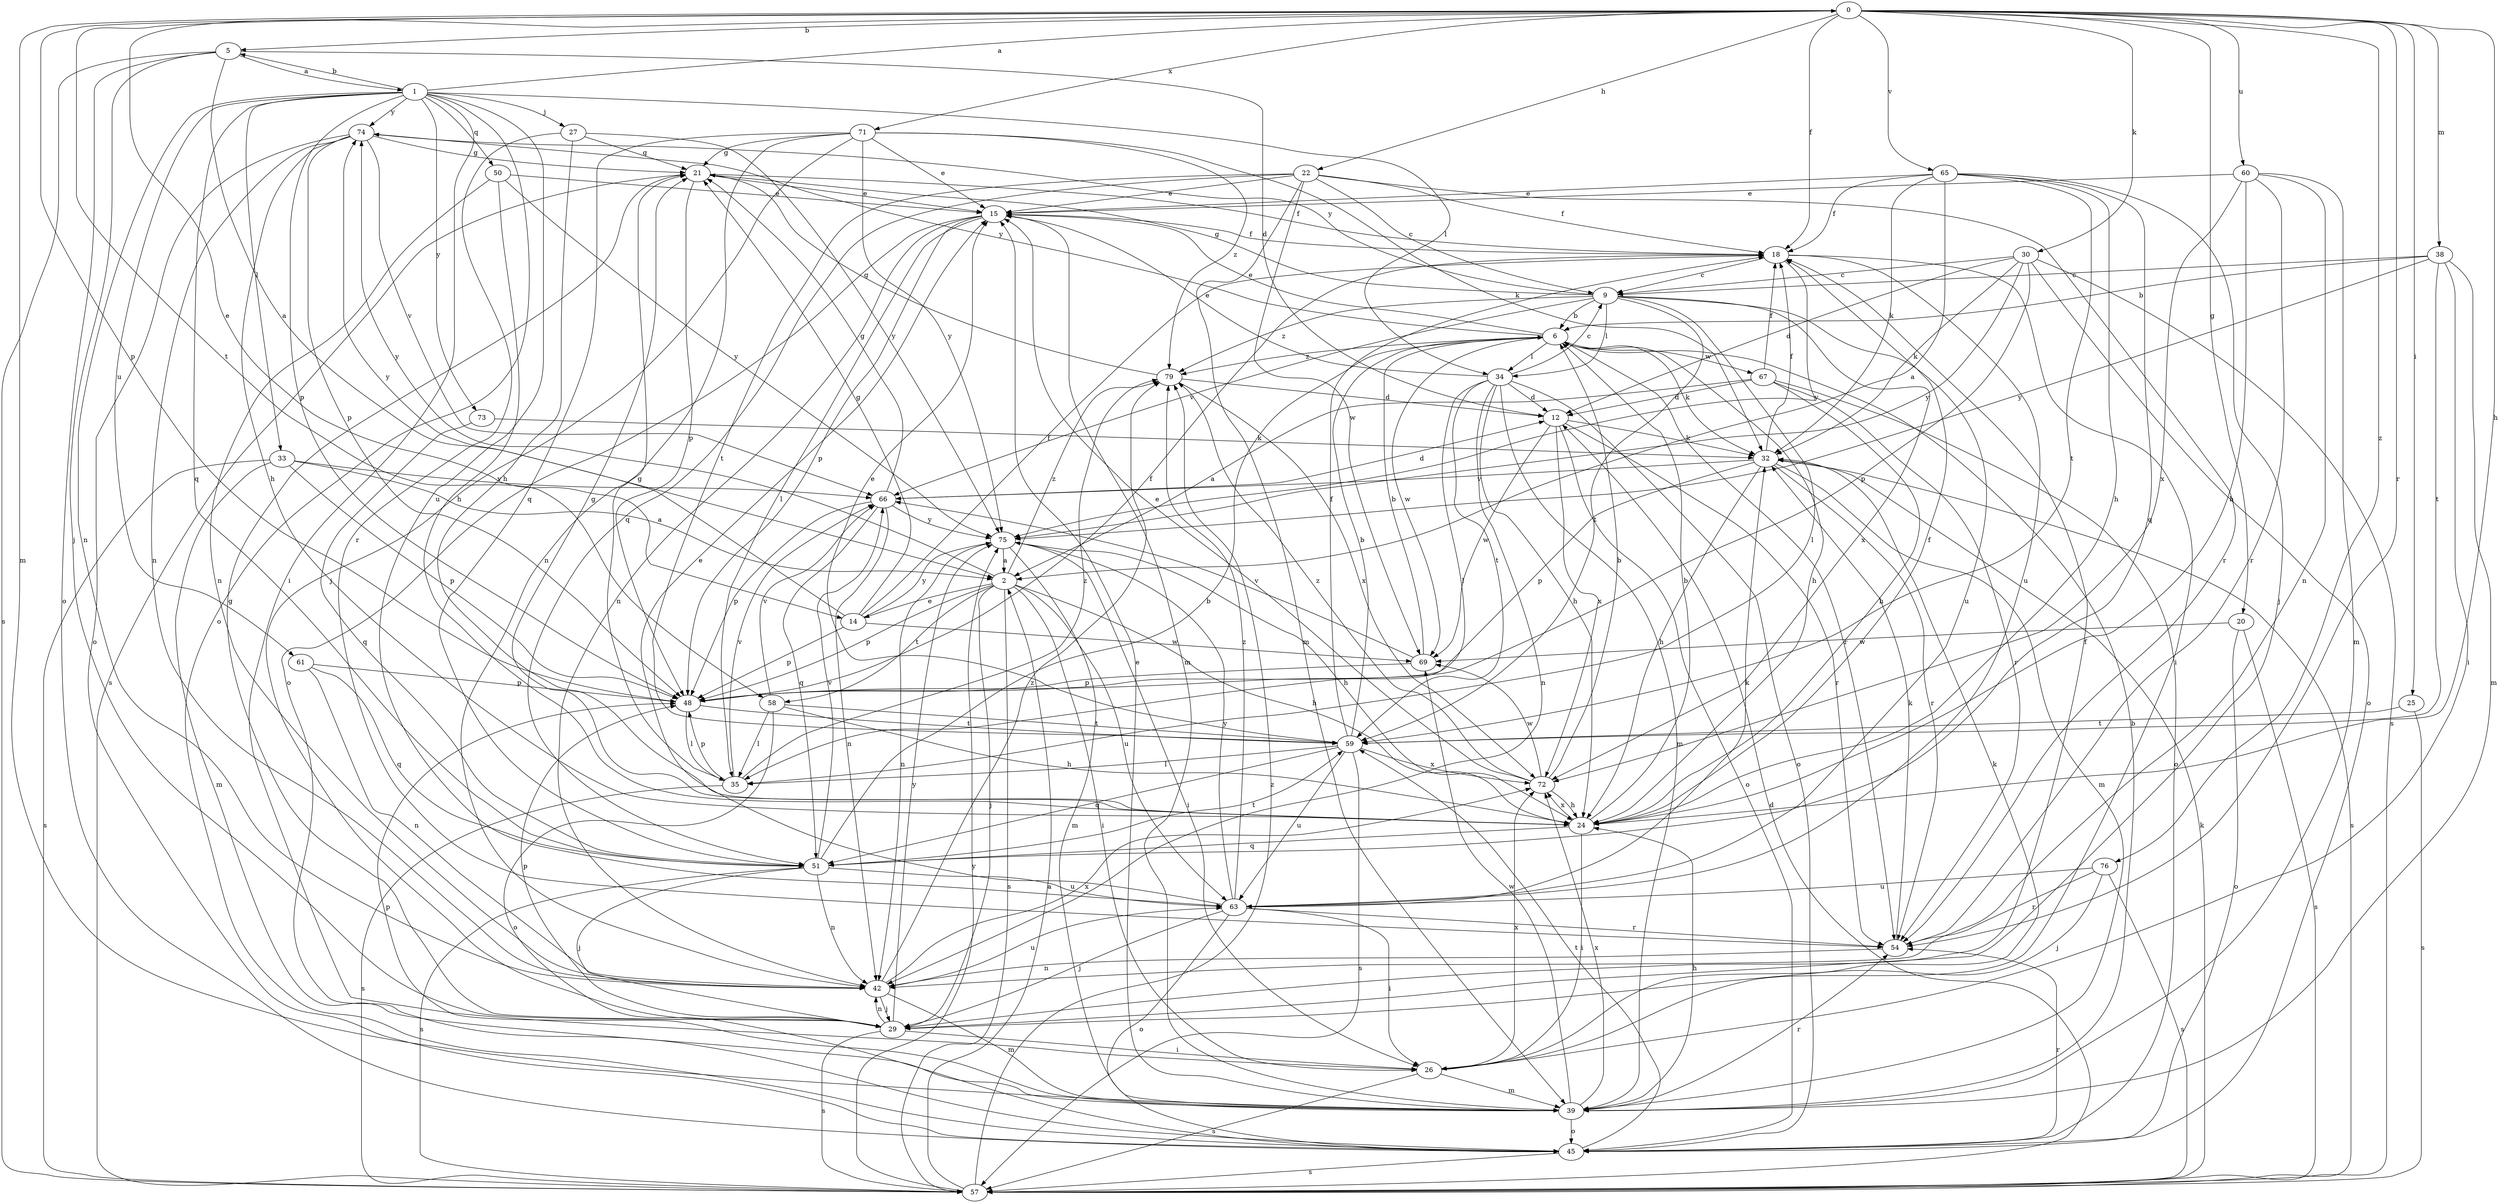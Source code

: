 strict digraph  {
0;
1;
2;
5;
6;
9;
12;
14;
15;
18;
20;
21;
22;
24;
25;
26;
27;
29;
30;
32;
33;
34;
35;
38;
39;
42;
45;
48;
50;
51;
54;
57;
58;
59;
60;
61;
63;
65;
66;
67;
69;
71;
72;
73;
74;
75;
76;
79;
0 -> 5  [label=b];
0 -> 14  [label=e];
0 -> 18  [label=f];
0 -> 20  [label=g];
0 -> 22  [label=h];
0 -> 24  [label=h];
0 -> 25  [label=i];
0 -> 30  [label=k];
0 -> 38  [label=m];
0 -> 39  [label=m];
0 -> 48  [label=p];
0 -> 54  [label=r];
0 -> 58  [label=t];
0 -> 60  [label=u];
0 -> 65  [label=v];
0 -> 71  [label=x];
0 -> 76  [label=z];
1 -> 0  [label=a];
1 -> 5  [label=b];
1 -> 26  [label=i];
1 -> 27  [label=j];
1 -> 33  [label=l];
1 -> 34  [label=l];
1 -> 42  [label=n];
1 -> 45  [label=o];
1 -> 48  [label=p];
1 -> 50  [label=q];
1 -> 51  [label=q];
1 -> 61  [label=u];
1 -> 63  [label=u];
1 -> 73  [label=y];
1 -> 74  [label=y];
2 -> 14  [label=e];
2 -> 24  [label=h];
2 -> 26  [label=i];
2 -> 29  [label=j];
2 -> 48  [label=p];
2 -> 57  [label=s];
2 -> 58  [label=t];
2 -> 63  [label=u];
2 -> 74  [label=y];
2 -> 79  [label=z];
5 -> 1  [label=a];
5 -> 2  [label=a];
5 -> 12  [label=d];
5 -> 29  [label=j];
5 -> 45  [label=o];
5 -> 57  [label=s];
6 -> 15  [label=e];
6 -> 24  [label=h];
6 -> 32  [label=k];
6 -> 34  [label=l];
6 -> 54  [label=r];
6 -> 67  [label=w];
6 -> 69  [label=w];
6 -> 74  [label=y];
6 -> 79  [label=z];
9 -> 6  [label=b];
9 -> 21  [label=g];
9 -> 34  [label=l];
9 -> 35  [label=l];
9 -> 59  [label=t];
9 -> 63  [label=u];
9 -> 66  [label=v];
9 -> 72  [label=x];
9 -> 74  [label=y];
9 -> 79  [label=z];
12 -> 32  [label=k];
12 -> 45  [label=o];
12 -> 54  [label=r];
12 -> 69  [label=w];
12 -> 72  [label=x];
14 -> 18  [label=f];
14 -> 21  [label=g];
14 -> 48  [label=p];
14 -> 69  [label=w];
14 -> 74  [label=y];
14 -> 75  [label=y];
15 -> 18  [label=f];
15 -> 35  [label=l];
15 -> 39  [label=m];
15 -> 42  [label=n];
15 -> 45  [label=o];
15 -> 48  [label=p];
18 -> 9  [label=c];
18 -> 26  [label=i];
18 -> 63  [label=u];
18 -> 75  [label=y];
20 -> 45  [label=o];
20 -> 57  [label=s];
20 -> 69  [label=w];
21 -> 15  [label=e];
21 -> 18  [label=f];
21 -> 48  [label=p];
21 -> 57  [label=s];
22 -> 9  [label=c];
22 -> 15  [label=e];
22 -> 18  [label=f];
22 -> 39  [label=m];
22 -> 51  [label=q];
22 -> 54  [label=r];
22 -> 59  [label=t];
22 -> 69  [label=w];
24 -> 6  [label=b];
24 -> 18  [label=f];
24 -> 21  [label=g];
24 -> 26  [label=i];
24 -> 51  [label=q];
24 -> 72  [label=x];
25 -> 57  [label=s];
25 -> 59  [label=t];
26 -> 32  [label=k];
26 -> 39  [label=m];
26 -> 57  [label=s];
26 -> 72  [label=x];
27 -> 21  [label=g];
27 -> 24  [label=h];
27 -> 54  [label=r];
27 -> 75  [label=y];
29 -> 18  [label=f];
29 -> 21  [label=g];
29 -> 26  [label=i];
29 -> 42  [label=n];
29 -> 48  [label=p];
29 -> 57  [label=s];
29 -> 75  [label=y];
30 -> 9  [label=c];
30 -> 12  [label=d];
30 -> 32  [label=k];
30 -> 45  [label=o];
30 -> 48  [label=p];
30 -> 57  [label=s];
30 -> 75  [label=y];
32 -> 18  [label=f];
32 -> 24  [label=h];
32 -> 39  [label=m];
32 -> 48  [label=p];
32 -> 54  [label=r];
32 -> 57  [label=s];
32 -> 66  [label=v];
33 -> 2  [label=a];
33 -> 39  [label=m];
33 -> 48  [label=p];
33 -> 57  [label=s];
33 -> 66  [label=v];
34 -> 9  [label=c];
34 -> 12  [label=d];
34 -> 15  [label=e];
34 -> 24  [label=h];
34 -> 35  [label=l];
34 -> 39  [label=m];
34 -> 42  [label=n];
34 -> 45  [label=o];
34 -> 59  [label=t];
35 -> 21  [label=g];
35 -> 48  [label=p];
35 -> 57  [label=s];
35 -> 66  [label=v];
35 -> 79  [label=z];
38 -> 6  [label=b];
38 -> 9  [label=c];
38 -> 26  [label=i];
38 -> 39  [label=m];
38 -> 59  [label=t];
38 -> 75  [label=y];
39 -> 6  [label=b];
39 -> 15  [label=e];
39 -> 24  [label=h];
39 -> 45  [label=o];
39 -> 48  [label=p];
39 -> 54  [label=r];
39 -> 69  [label=w];
39 -> 72  [label=x];
42 -> 29  [label=j];
42 -> 39  [label=m];
42 -> 63  [label=u];
42 -> 72  [label=x];
42 -> 79  [label=z];
45 -> 54  [label=r];
45 -> 57  [label=s];
45 -> 59  [label=t];
48 -> 18  [label=f];
48 -> 35  [label=l];
48 -> 59  [label=t];
50 -> 15  [label=e];
50 -> 24  [label=h];
50 -> 42  [label=n];
50 -> 75  [label=y];
51 -> 6  [label=b];
51 -> 29  [label=j];
51 -> 42  [label=n];
51 -> 57  [label=s];
51 -> 59  [label=t];
51 -> 63  [label=u];
51 -> 66  [label=v];
54 -> 32  [label=k];
54 -> 42  [label=n];
57 -> 2  [label=a];
57 -> 12  [label=d];
57 -> 32  [label=k];
57 -> 75  [label=y];
57 -> 79  [label=z];
58 -> 24  [label=h];
58 -> 35  [label=l];
58 -> 45  [label=o];
58 -> 59  [label=t];
58 -> 66  [label=v];
59 -> 6  [label=b];
59 -> 15  [label=e];
59 -> 18  [label=f];
59 -> 35  [label=l];
59 -> 51  [label=q];
59 -> 57  [label=s];
59 -> 63  [label=u];
59 -> 72  [label=x];
60 -> 15  [label=e];
60 -> 24  [label=h];
60 -> 39  [label=m];
60 -> 42  [label=n];
60 -> 54  [label=r];
60 -> 72  [label=x];
61 -> 42  [label=n];
61 -> 48  [label=p];
61 -> 51  [label=q];
63 -> 15  [label=e];
63 -> 26  [label=i];
63 -> 29  [label=j];
63 -> 32  [label=k];
63 -> 45  [label=o];
63 -> 54  [label=r];
63 -> 75  [label=y];
63 -> 79  [label=z];
65 -> 2  [label=a];
65 -> 15  [label=e];
65 -> 18  [label=f];
65 -> 24  [label=h];
65 -> 29  [label=j];
65 -> 32  [label=k];
65 -> 51  [label=q];
65 -> 59  [label=t];
66 -> 12  [label=d];
66 -> 21  [label=g];
66 -> 42  [label=n];
66 -> 48  [label=p];
66 -> 51  [label=q];
66 -> 75  [label=y];
67 -> 2  [label=a];
67 -> 12  [label=d];
67 -> 18  [label=f];
67 -> 24  [label=h];
67 -> 45  [label=o];
67 -> 54  [label=r];
69 -> 6  [label=b];
69 -> 48  [label=p];
69 -> 66  [label=v];
71 -> 15  [label=e];
71 -> 21  [label=g];
71 -> 29  [label=j];
71 -> 32  [label=k];
71 -> 42  [label=n];
71 -> 51  [label=q];
71 -> 75  [label=y];
71 -> 79  [label=z];
72 -> 6  [label=b];
72 -> 15  [label=e];
72 -> 24  [label=h];
72 -> 69  [label=w];
72 -> 79  [label=z];
73 -> 32  [label=k];
73 -> 51  [label=q];
74 -> 21  [label=g];
74 -> 24  [label=h];
74 -> 42  [label=n];
74 -> 45  [label=o];
74 -> 48  [label=p];
74 -> 66  [label=v];
75 -> 2  [label=a];
75 -> 24  [label=h];
75 -> 26  [label=i];
75 -> 39  [label=m];
75 -> 42  [label=n];
76 -> 29  [label=j];
76 -> 54  [label=r];
76 -> 57  [label=s];
76 -> 63  [label=u];
79 -> 12  [label=d];
79 -> 21  [label=g];
79 -> 72  [label=x];
}
